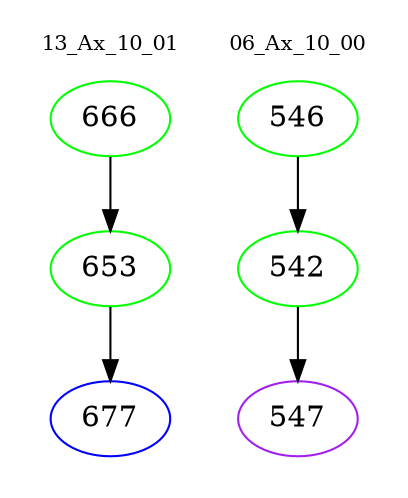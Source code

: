 digraph{
subgraph cluster_0 {
color = white
label = "13_Ax_10_01";
fontsize=10;
T0_666 [label="666", color="green"]
T0_666 -> T0_653 [color="black"]
T0_653 [label="653", color="green"]
T0_653 -> T0_677 [color="black"]
T0_677 [label="677", color="blue"]
}
subgraph cluster_1 {
color = white
label = "06_Ax_10_00";
fontsize=10;
T1_546 [label="546", color="green"]
T1_546 -> T1_542 [color="black"]
T1_542 [label="542", color="green"]
T1_542 -> T1_547 [color="black"]
T1_547 [label="547", color="purple"]
}
}
